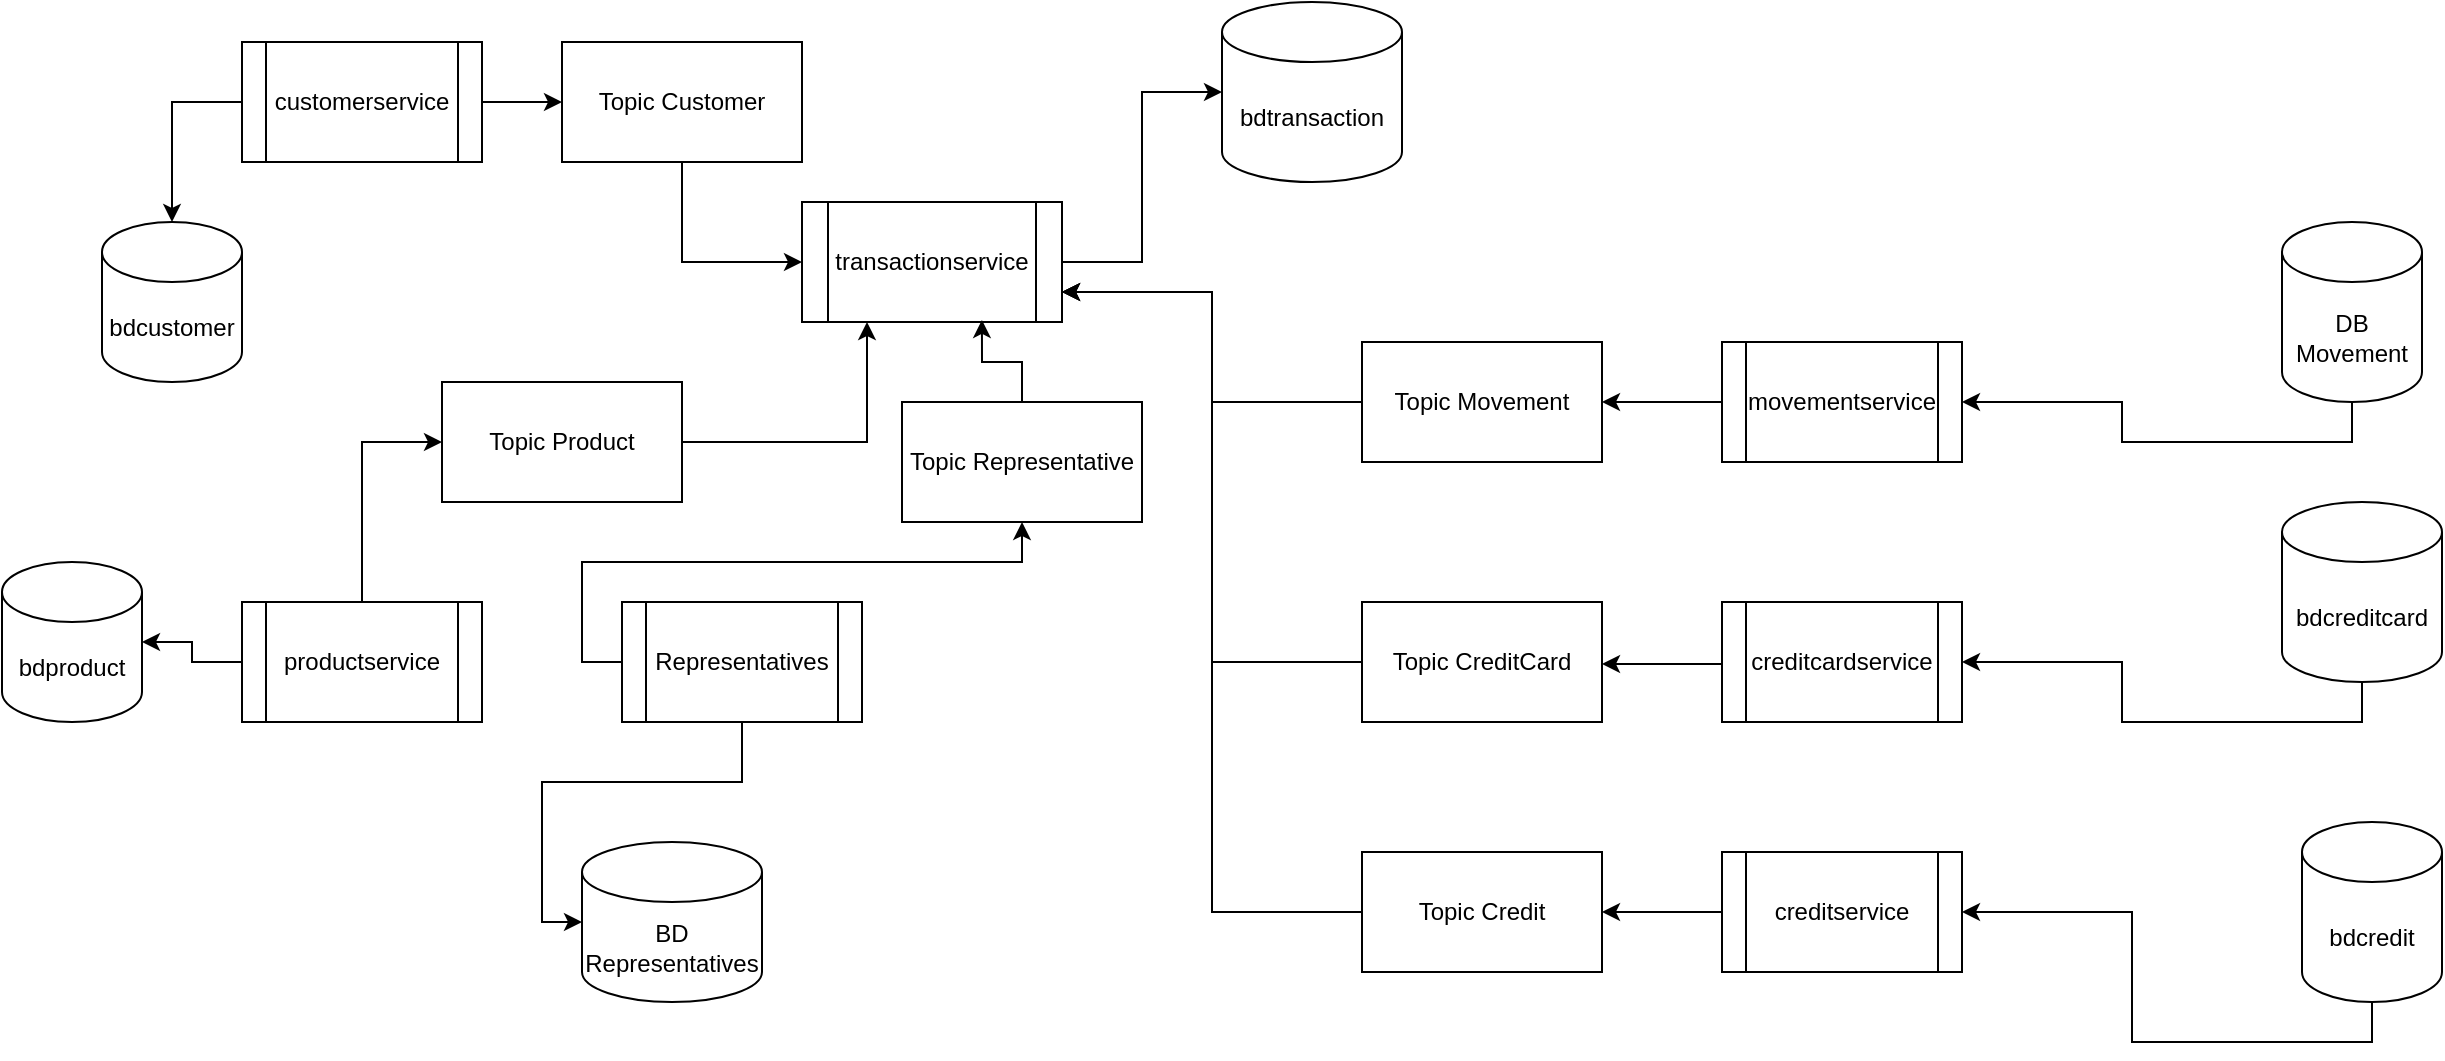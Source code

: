 <mxfile version="14.8.0" type="github">
  <diagram id="J2JfC7K7UwUUO45GrCEN" name="Page-1">
    <mxGraphModel dx="1221" dy="644" grid="1" gridSize="10" guides="1" tooltips="1" connect="1" arrows="1" fold="1" page="0" pageScale="1" pageWidth="827" pageHeight="1169" math="0" shadow="0">
      <root>
        <mxCell id="0" />
        <mxCell id="1" parent="0" />
        <mxCell id="Hutvo4wjOnZVV8LiBHFV-1" value="customerservice" style="shape=process;whiteSpace=wrap;html=1;backgroundOutline=1;" parent="1" vertex="1">
          <mxGeometry x="120" y="70" width="120" height="60" as="geometry" />
        </mxCell>
        <mxCell id="Hutvo4wjOnZVV8LiBHFV-2" value="bdcustomer" style="shape=cylinder3;whiteSpace=wrap;html=1;boundedLbl=1;backgroundOutline=1;size=15;" parent="1" vertex="1">
          <mxGeometry x="50" y="160" width="70" height="80" as="geometry" />
        </mxCell>
        <mxCell id="Hutvo4wjOnZVV8LiBHFV-4" value="productservice" style="shape=process;whiteSpace=wrap;html=1;backgroundOutline=1;" parent="1" vertex="1">
          <mxGeometry x="120" y="350" width="120" height="60" as="geometry" />
        </mxCell>
        <mxCell id="Hutvo4wjOnZVV8LiBHFV-5" value="bdproduct" style="shape=cylinder3;whiteSpace=wrap;html=1;boundedLbl=1;backgroundOutline=1;size=15;" parent="1" vertex="1">
          <mxGeometry y="330" width="70" height="80" as="geometry" />
        </mxCell>
        <mxCell id="DNXzDhhK5Adzky4bazDL-3" style="edgeStyle=orthogonalEdgeStyle;rounded=0;orthogonalLoop=1;jettySize=auto;html=1;entryX=0;entryY=0.5;entryDx=0;entryDy=0;entryPerimeter=0;" parent="1" source="DNXzDhhK5Adzky4bazDL-1" target="DNXzDhhK5Adzky4bazDL-2" edge="1">
          <mxGeometry relative="1" as="geometry" />
        </mxCell>
        <mxCell id="DNXzDhhK5Adzky4bazDL-1" value="transactionservice" style="shape=process;whiteSpace=wrap;html=1;backgroundOutline=1;" parent="1" vertex="1">
          <mxGeometry x="400" y="150" width="130" height="60" as="geometry" />
        </mxCell>
        <mxCell id="DNXzDhhK5Adzky4bazDL-2" value="bdtransaction" style="shape=cylinder3;whiteSpace=wrap;html=1;boundedLbl=1;backgroundOutline=1;size=15;" parent="1" vertex="1">
          <mxGeometry x="610" y="50" width="90" height="90" as="geometry" />
        </mxCell>
        <mxCell id="Hutvo4wjOnZVV8LiBHFV-7" value="BD&lt;br&gt;Representatives" style="shape=cylinder3;whiteSpace=wrap;html=1;boundedLbl=1;backgroundOutline=1;size=15;" parent="1" vertex="1">
          <mxGeometry x="290" y="470" width="90" height="80" as="geometry" />
        </mxCell>
        <mxCell id="Hutvo4wjOnZVV8LiBHFV-10" style="edgeStyle=orthogonalEdgeStyle;rounded=0;orthogonalLoop=1;jettySize=auto;html=1;" parent="1" source="Hutvo4wjOnZVV8LiBHFV-4" target="Hutvo4wjOnZVV8LiBHFV-5" edge="1">
          <mxGeometry relative="1" as="geometry">
            <mxPoint x="270" y="415" as="sourcePoint" />
            <mxPoint x="360" y="330" as="targetPoint" />
          </mxGeometry>
        </mxCell>
        <mxCell id="Hutvo4wjOnZVV8LiBHFV-12" style="edgeStyle=orthogonalEdgeStyle;rounded=0;orthogonalLoop=1;jettySize=auto;html=1;entryX=0;entryY=0.5;entryDx=0;entryDy=0;exitX=0.5;exitY=1;exitDx=0;exitDy=0;" parent="1" source="Hutvo4wjOnZVV8LiBHFV-18" target="DNXzDhhK5Adzky4bazDL-1" edge="1">
          <mxGeometry relative="1" as="geometry">
            <mxPoint x="380" y="160" as="sourcePoint" />
            <mxPoint x="380" y="65" as="targetPoint" />
          </mxGeometry>
        </mxCell>
        <mxCell id="Hutvo4wjOnZVV8LiBHFV-18" value="&lt;span&gt;Topic Customer&lt;/span&gt;" style="rounded=0;whiteSpace=wrap;html=1;" parent="1" vertex="1">
          <mxGeometry x="280" y="70" width="120" height="60" as="geometry" />
        </mxCell>
        <mxCell id="Hutvo4wjOnZVV8LiBHFV-19" style="edgeStyle=orthogonalEdgeStyle;rounded=0;orthogonalLoop=1;jettySize=auto;html=1;entryX=0;entryY=0.5;entryDx=0;entryDy=0;" parent="1" source="Hutvo4wjOnZVV8LiBHFV-1" target="Hutvo4wjOnZVV8LiBHFV-18" edge="1">
          <mxGeometry relative="1" as="geometry">
            <mxPoint x="335" y="120" as="sourcePoint" />
            <mxPoint x="285" y="30" as="targetPoint" />
          </mxGeometry>
        </mxCell>
        <mxCell id="Hutvo4wjOnZVV8LiBHFV-20" value="&lt;span&gt;Topic Product&lt;/span&gt;" style="rounded=0;whiteSpace=wrap;html=1;" parent="1" vertex="1">
          <mxGeometry x="220" y="240" width="120" height="60" as="geometry" />
        </mxCell>
        <mxCell id="Hutvo4wjOnZVV8LiBHFV-21" style="edgeStyle=orthogonalEdgeStyle;rounded=0;orthogonalLoop=1;jettySize=auto;html=1;entryX=0;entryY=0.5;entryDx=0;entryDy=0;exitX=0.5;exitY=0;exitDx=0;exitDy=0;" parent="1" source="Hutvo4wjOnZVV8LiBHFV-4" target="Hutvo4wjOnZVV8LiBHFV-20" edge="1">
          <mxGeometry relative="1" as="geometry">
            <mxPoint x="220" y="270" as="sourcePoint" />
            <mxPoint x="330" y="270" as="targetPoint" />
          </mxGeometry>
        </mxCell>
        <mxCell id="Hutvo4wjOnZVV8LiBHFV-22" style="edgeStyle=orthogonalEdgeStyle;rounded=0;orthogonalLoop=1;jettySize=auto;html=1;exitX=1;exitY=0.5;exitDx=0;exitDy=0;entryX=0.25;entryY=1;entryDx=0;entryDy=0;" parent="1" source="Hutvo4wjOnZVV8LiBHFV-20" target="DNXzDhhK5Adzky4bazDL-1" edge="1">
          <mxGeometry relative="1" as="geometry">
            <mxPoint x="460" y="270" as="sourcePoint" />
            <mxPoint x="530" y="220" as="targetPoint" />
          </mxGeometry>
        </mxCell>
        <mxCell id="DNXzDhhK5Adzky4bazDL-5" style="edgeStyle=orthogonalEdgeStyle;rounded=0;orthogonalLoop=1;jettySize=auto;html=1;entryX=0;entryY=0.5;entryDx=0;entryDy=0;entryPerimeter=0;" parent="1" source="Hutvo4wjOnZVV8LiBHFV-23" target="Hutvo4wjOnZVV8LiBHFV-7" edge="1">
          <mxGeometry relative="1" as="geometry" />
        </mxCell>
        <mxCell id="Hutvo4wjOnZVV8LiBHFV-23" value="Representatives" style="shape=process;whiteSpace=wrap;html=1;backgroundOutline=1;" parent="1" vertex="1">
          <mxGeometry x="310" y="350" width="120" height="60" as="geometry" />
        </mxCell>
        <mxCell id="Hutvo4wjOnZVV8LiBHFV-24" value="&lt;span&gt;Topic Representative&lt;/span&gt;" style="rounded=0;whiteSpace=wrap;html=1;" parent="1" vertex="1">
          <mxGeometry x="450" y="250" width="120" height="60" as="geometry" />
        </mxCell>
        <mxCell id="Hutvo4wjOnZVV8LiBHFV-25" style="edgeStyle=orthogonalEdgeStyle;rounded=0;orthogonalLoop=1;jettySize=auto;html=1;exitX=0;exitY=0.5;exitDx=0;exitDy=0;entryX=0.5;entryY=1;entryDx=0;entryDy=0;" parent="1" source="Hutvo4wjOnZVV8LiBHFV-23" target="Hutvo4wjOnZVV8LiBHFV-24" edge="1">
          <mxGeometry relative="1" as="geometry">
            <mxPoint x="800" y="370" as="sourcePoint" />
            <mxPoint x="720" y="330" as="targetPoint" />
          </mxGeometry>
        </mxCell>
        <mxCell id="Hutvo4wjOnZVV8LiBHFV-27" style="edgeStyle=orthogonalEdgeStyle;rounded=0;orthogonalLoop=1;jettySize=auto;html=1;exitX=0.5;exitY=0;exitDx=0;exitDy=0;entryX=0.692;entryY=0.983;entryDx=0;entryDy=0;entryPerimeter=0;" parent="1" source="Hutvo4wjOnZVV8LiBHFV-24" target="DNXzDhhK5Adzky4bazDL-1" edge="1">
          <mxGeometry relative="1" as="geometry">
            <mxPoint x="850" y="260" as="sourcePoint" />
            <mxPoint x="530" y="270" as="targetPoint" />
          </mxGeometry>
        </mxCell>
        <mxCell id="Hutvo4wjOnZVV8LiBHFV-28" style="edgeStyle=orthogonalEdgeStyle;rounded=0;orthogonalLoop=1;jettySize=auto;html=1;entryX=0.5;entryY=0;entryDx=0;entryDy=0;entryPerimeter=0;exitX=0;exitY=0.5;exitDx=0;exitDy=0;" parent="1" source="Hutvo4wjOnZVV8LiBHFV-1" target="Hutvo4wjOnZVV8LiBHFV-2" edge="1">
          <mxGeometry relative="1" as="geometry">
            <mxPoint x="180" y="60" as="sourcePoint" />
            <mxPoint x="270" y="-32.5" as="targetPoint" />
            <Array as="points">
              <mxPoint x="85" y="100" />
            </Array>
          </mxGeometry>
        </mxCell>
        <mxCell id="qib1Vxd6Q9VXnNDb8m66-1" value="movementservice" style="shape=process;whiteSpace=wrap;html=1;backgroundOutline=1;" vertex="1" parent="1">
          <mxGeometry x="860" y="220" width="120" height="60" as="geometry" />
        </mxCell>
        <mxCell id="qib1Vxd6Q9VXnNDb8m66-2" value="DB Movement" style="shape=cylinder3;whiteSpace=wrap;html=1;boundedLbl=1;backgroundOutline=1;size=15;" vertex="1" parent="1">
          <mxGeometry x="1140" y="160" width="70" height="90" as="geometry" />
        </mxCell>
        <mxCell id="qib1Vxd6Q9VXnNDb8m66-4" style="edgeStyle=orthogonalEdgeStyle;rounded=0;orthogonalLoop=1;jettySize=auto;html=1;exitX=0.5;exitY=1;exitDx=0;exitDy=0;entryX=1;entryY=0.5;entryDx=0;entryDy=0;exitPerimeter=0;" edge="1" parent="1" source="qib1Vxd6Q9VXnNDb8m66-2" target="qib1Vxd6Q9VXnNDb8m66-1">
          <mxGeometry relative="1" as="geometry">
            <mxPoint x="1068.5" y="270.51" as="sourcePoint" />
            <mxPoint x="1041.54" y="229.49" as="targetPoint" />
          </mxGeometry>
        </mxCell>
        <mxCell id="qib1Vxd6Q9VXnNDb8m66-6" value="creditcardservice" style="shape=process;whiteSpace=wrap;html=1;backgroundOutline=1;" vertex="1" parent="1">
          <mxGeometry x="860" y="350" width="120" height="60" as="geometry" />
        </mxCell>
        <mxCell id="qib1Vxd6Q9VXnNDb8m66-7" value="bdcreditcard" style="shape=cylinder3;whiteSpace=wrap;html=1;boundedLbl=1;backgroundOutline=1;size=15;" vertex="1" parent="1">
          <mxGeometry x="1140" y="300" width="80" height="90" as="geometry" />
        </mxCell>
        <mxCell id="qib1Vxd6Q9VXnNDb8m66-8" style="edgeStyle=orthogonalEdgeStyle;rounded=0;orthogonalLoop=1;jettySize=auto;html=1;exitX=0.5;exitY=1;exitDx=0;exitDy=0;entryX=1;entryY=0.5;entryDx=0;entryDy=0;exitPerimeter=0;" edge="1" parent="1" source="qib1Vxd6Q9VXnNDb8m66-7" target="qib1Vxd6Q9VXnNDb8m66-6">
          <mxGeometry relative="1" as="geometry">
            <mxPoint x="1068.5" y="400.51" as="sourcePoint" />
            <mxPoint x="1041.54" y="359.49" as="targetPoint" />
          </mxGeometry>
        </mxCell>
        <mxCell id="qib1Vxd6Q9VXnNDb8m66-20" style="edgeStyle=orthogonalEdgeStyle;rounded=0;orthogonalLoop=1;jettySize=auto;html=1;" edge="1" parent="1" source="qib1Vxd6Q9VXnNDb8m66-9" target="qib1Vxd6Q9VXnNDb8m66-17">
          <mxGeometry relative="1" as="geometry" />
        </mxCell>
        <mxCell id="qib1Vxd6Q9VXnNDb8m66-9" value="creditservice" style="shape=process;whiteSpace=wrap;html=1;backgroundOutline=1;" vertex="1" parent="1">
          <mxGeometry x="860" y="475" width="120" height="60" as="geometry" />
        </mxCell>
        <mxCell id="qib1Vxd6Q9VXnNDb8m66-10" value="bdcredit" style="shape=cylinder3;whiteSpace=wrap;html=1;boundedLbl=1;backgroundOutline=1;size=15;" vertex="1" parent="1">
          <mxGeometry x="1150" y="460" width="70" height="90" as="geometry" />
        </mxCell>
        <mxCell id="qib1Vxd6Q9VXnNDb8m66-11" style="edgeStyle=orthogonalEdgeStyle;rounded=0;orthogonalLoop=1;jettySize=auto;html=1;exitX=0.5;exitY=1;exitDx=0;exitDy=0;entryX=1;entryY=0.5;entryDx=0;entryDy=0;exitPerimeter=0;" edge="1" parent="1" source="qib1Vxd6Q9VXnNDb8m66-10" target="qib1Vxd6Q9VXnNDb8m66-9">
          <mxGeometry relative="1" as="geometry">
            <mxPoint x="1088.5" y="520.51" as="sourcePoint" />
            <mxPoint x="1061.54" y="479.49" as="targetPoint" />
          </mxGeometry>
        </mxCell>
        <mxCell id="qib1Vxd6Q9VXnNDb8m66-21" style="edgeStyle=orthogonalEdgeStyle;rounded=0;orthogonalLoop=1;jettySize=auto;html=1;entryX=1;entryY=0.75;entryDx=0;entryDy=0;" edge="1" parent="1" source="qib1Vxd6Q9VXnNDb8m66-15" target="DNXzDhhK5Adzky4bazDL-1">
          <mxGeometry relative="1" as="geometry" />
        </mxCell>
        <mxCell id="qib1Vxd6Q9VXnNDb8m66-15" value="&lt;span&gt;Topic&amp;nbsp;&lt;/span&gt;Movement" style="rounded=0;whiteSpace=wrap;html=1;" vertex="1" parent="1">
          <mxGeometry x="680" y="220" width="120" height="60" as="geometry" />
        </mxCell>
        <mxCell id="qib1Vxd6Q9VXnNDb8m66-22" style="edgeStyle=orthogonalEdgeStyle;rounded=0;orthogonalLoop=1;jettySize=auto;html=1;entryX=1;entryY=0.75;entryDx=0;entryDy=0;" edge="1" parent="1" source="qib1Vxd6Q9VXnNDb8m66-16" target="DNXzDhhK5Adzky4bazDL-1">
          <mxGeometry relative="1" as="geometry" />
        </mxCell>
        <mxCell id="qib1Vxd6Q9VXnNDb8m66-16" value="&lt;span&gt;Topic CreditCard&lt;/span&gt;" style="rounded=0;whiteSpace=wrap;html=1;" vertex="1" parent="1">
          <mxGeometry x="680" y="350" width="120" height="60" as="geometry" />
        </mxCell>
        <mxCell id="qib1Vxd6Q9VXnNDb8m66-23" style="edgeStyle=orthogonalEdgeStyle;rounded=0;orthogonalLoop=1;jettySize=auto;html=1;entryX=1;entryY=0.75;entryDx=0;entryDy=0;" edge="1" parent="1" source="qib1Vxd6Q9VXnNDb8m66-17" target="DNXzDhhK5Adzky4bazDL-1">
          <mxGeometry relative="1" as="geometry" />
        </mxCell>
        <mxCell id="qib1Vxd6Q9VXnNDb8m66-17" value="&lt;span&gt;Topic Credit&lt;/span&gt;" style="rounded=0;whiteSpace=wrap;html=1;" vertex="1" parent="1">
          <mxGeometry x="680" y="475" width="120" height="60" as="geometry" />
        </mxCell>
        <mxCell id="qib1Vxd6Q9VXnNDb8m66-18" style="edgeStyle=orthogonalEdgeStyle;rounded=0;orthogonalLoop=1;jettySize=auto;html=1;exitX=0;exitY=0.5;exitDx=0;exitDy=0;entryX=1;entryY=0.5;entryDx=0;entryDy=0;" edge="1" parent="1" source="qib1Vxd6Q9VXnNDb8m66-1" target="qib1Vxd6Q9VXnNDb8m66-15">
          <mxGeometry relative="1" as="geometry">
            <mxPoint x="860" y="261.02" as="sourcePoint" />
            <mxPoint x="833.04" y="220.0" as="targetPoint" />
          </mxGeometry>
        </mxCell>
        <mxCell id="qib1Vxd6Q9VXnNDb8m66-19" style="edgeStyle=orthogonalEdgeStyle;rounded=0;orthogonalLoop=1;jettySize=auto;html=1;exitX=0.5;exitY=0;exitDx=0;exitDy=0;" edge="1" parent="1">
          <mxGeometry relative="1" as="geometry">
            <mxPoint x="860" y="381.02" as="sourcePoint" />
            <mxPoint x="800" y="381" as="targetPoint" />
          </mxGeometry>
        </mxCell>
      </root>
    </mxGraphModel>
  </diagram>
</mxfile>
